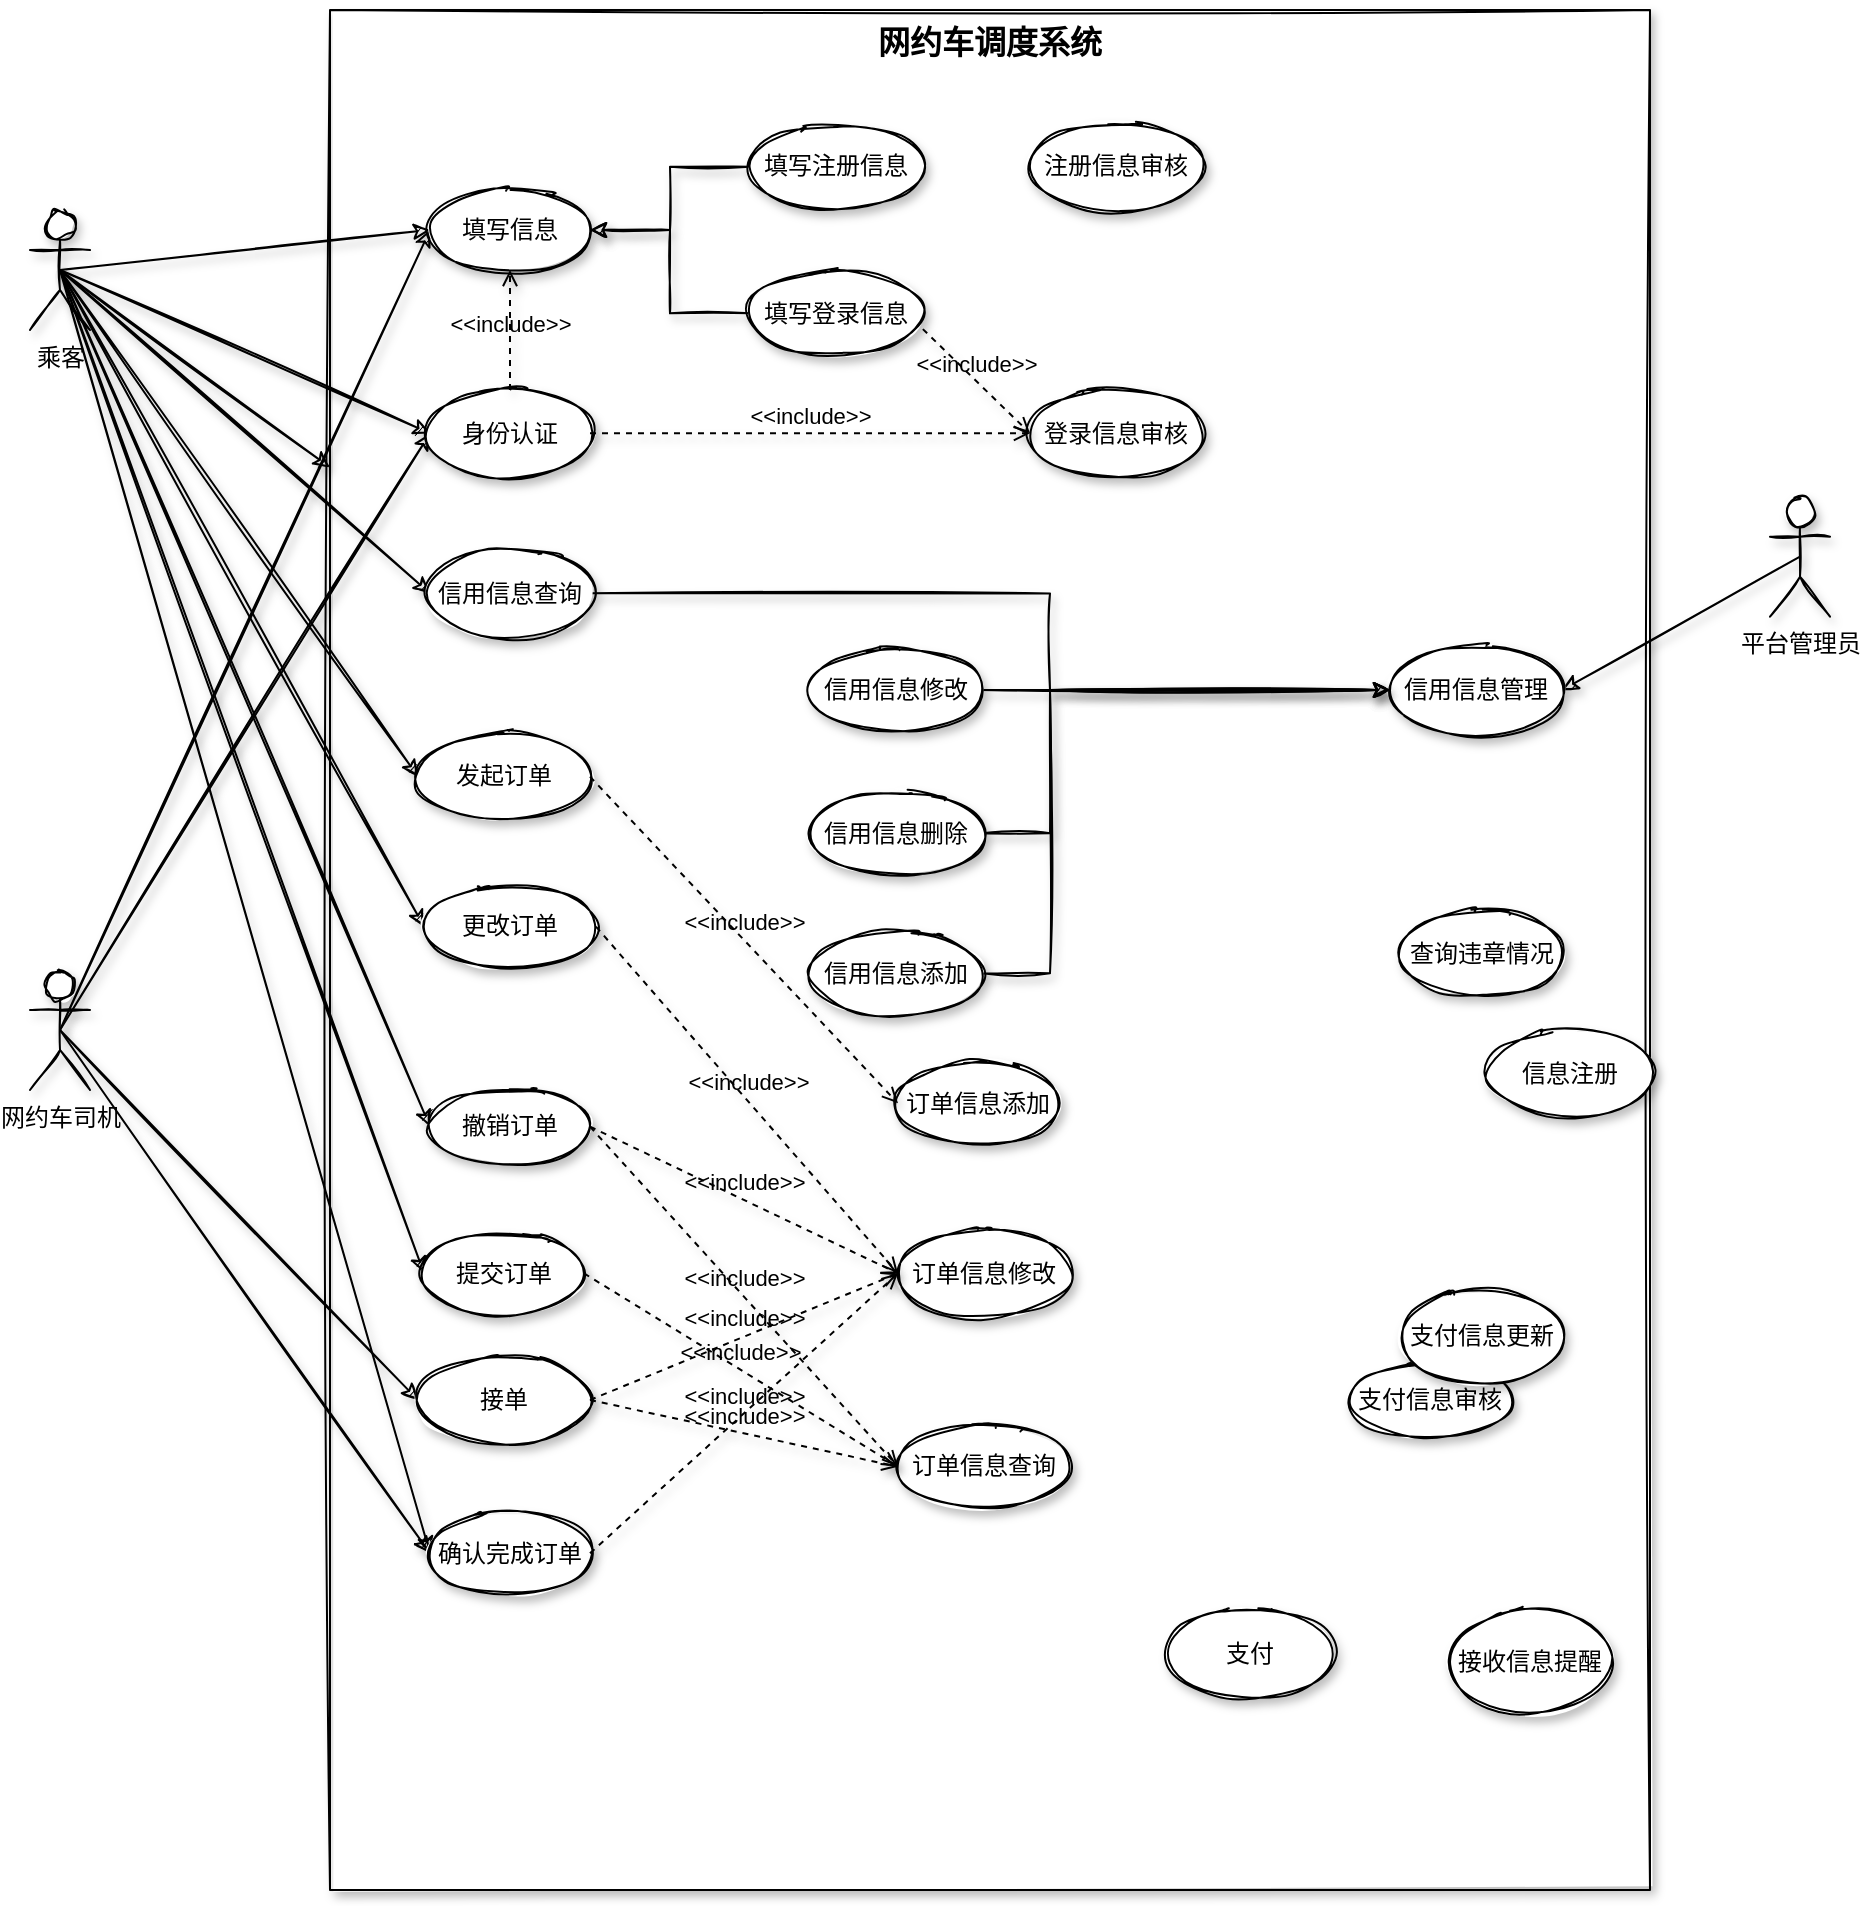 <mxfile version="14.7.7" type="github">
  <diagram id="hailvvMEt1VKKTRzGtRh" name="第 1 页">
    <mxGraphModel dx="825" dy="456" grid="1" gridSize="10" guides="1" tooltips="1" connect="1" arrows="1" fold="1" page="1" pageScale="1" pageWidth="827" pageHeight="1169" math="0" shadow="0">
      <root>
        <mxCell id="0" />
        <mxCell id="1" parent="0" />
        <mxCell id="O3wIRJ_P1ds1mv97xc4H-4" value="&lt;b&gt;&lt;font style=&quot;font-size: 16px&quot;&gt;网约车调度系统&lt;/font&gt;&lt;/b&gt;" style="rounded=0;whiteSpace=wrap;html=1;shadow=1;sketch=1;labelPosition=center;verticalLabelPosition=middle;align=center;verticalAlign=top;" vertex="1" parent="1">
          <mxGeometry x="180" y="60" width="660" height="940" as="geometry" />
        </mxCell>
        <mxCell id="O3wIRJ_P1ds1mv97xc4H-17" style="sketch=1;orthogonalLoop=1;jettySize=auto;html=1;exitX=0.5;exitY=0.5;exitDx=0;exitDy=0;exitPerimeter=0;entryX=0;entryY=0.5;entryDx=0;entryDy=0;shadow=1;rounded=0;" edge="1" parent="1" source="8xGyphlLj49BUks5kIn6-1" target="O3wIRJ_P1ds1mv97xc4H-16">
          <mxGeometry relative="1" as="geometry" />
        </mxCell>
        <mxCell id="O3wIRJ_P1ds1mv97xc4H-24" style="rounded=0;sketch=1;orthogonalLoop=1;jettySize=auto;html=1;exitX=0.5;exitY=0.5;exitDx=0;exitDy=0;exitPerimeter=0;entryX=0;entryY=0.5;entryDx=0;entryDy=0;shadow=1;strokeColor=#000000;" edge="1" parent="1" source="8xGyphlLj49BUks5kIn6-1" target="O3wIRJ_P1ds1mv97xc4H-7">
          <mxGeometry relative="1" as="geometry" />
        </mxCell>
        <mxCell id="O3wIRJ_P1ds1mv97xc4H-31" style="edgeStyle=none;rounded=0;sketch=1;orthogonalLoop=1;jettySize=auto;html=1;exitX=0.5;exitY=0.5;exitDx=0;exitDy=0;exitPerimeter=0;entryX=0;entryY=0.5;entryDx=0;entryDy=0;shadow=1;strokeColor=#000000;" edge="1" parent="1" source="8xGyphlLj49BUks5kIn6-1" target="O3wIRJ_P1ds1mv97xc4H-8">
          <mxGeometry relative="1" as="geometry" />
        </mxCell>
        <mxCell id="O3wIRJ_P1ds1mv97xc4H-46" style="edgeStyle=none;rounded=0;sketch=1;orthogonalLoop=1;jettySize=auto;html=1;exitX=0.5;exitY=0.5;exitDx=0;exitDy=0;exitPerimeter=0;entryX=0;entryY=0.5;entryDx=0;entryDy=0;shadow=1;strokeColor=#000000;" edge="1" parent="1" source="8xGyphlLj49BUks5kIn6-1" target="O3wIRJ_P1ds1mv97xc4H-44">
          <mxGeometry relative="1" as="geometry" />
        </mxCell>
        <mxCell id="O3wIRJ_P1ds1mv97xc4H-52" style="edgeStyle=none;rounded=0;sketch=1;orthogonalLoop=1;jettySize=auto;html=1;exitX=0.5;exitY=0.5;exitDx=0;exitDy=0;exitPerimeter=0;entryX=0;entryY=0.5;entryDx=0;entryDy=0;shadow=1;strokeColor=#000000;" edge="1" parent="1" source="8xGyphlLj49BUks5kIn6-1" target="O3wIRJ_P1ds1mv97xc4H-51">
          <mxGeometry relative="1" as="geometry" />
        </mxCell>
        <mxCell id="O3wIRJ_P1ds1mv97xc4H-53" style="edgeStyle=none;rounded=0;sketch=1;orthogonalLoop=1;jettySize=auto;html=1;exitX=0.5;exitY=0.5;exitDx=0;exitDy=0;exitPerimeter=0;entryX=0;entryY=0.5;entryDx=0;entryDy=0;shadow=1;strokeColor=#000000;" edge="1" parent="1" source="8xGyphlLj49BUks5kIn6-1" target="O3wIRJ_P1ds1mv97xc4H-14">
          <mxGeometry relative="1" as="geometry" />
        </mxCell>
        <mxCell id="O3wIRJ_P1ds1mv97xc4H-55" style="edgeStyle=none;rounded=0;sketch=1;orthogonalLoop=1;jettySize=auto;html=1;exitX=0.5;exitY=0.5;exitDx=0;exitDy=0;exitPerimeter=0;entryX=0;entryY=0.5;entryDx=0;entryDy=0;shadow=1;strokeColor=#000000;" edge="1" parent="1" source="8xGyphlLj49BUks5kIn6-1" target="O3wIRJ_P1ds1mv97xc4H-13">
          <mxGeometry relative="1" as="geometry" />
        </mxCell>
        <mxCell id="O3wIRJ_P1ds1mv97xc4H-66" style="edgeStyle=none;rounded=0;sketch=1;orthogonalLoop=1;jettySize=auto;html=1;exitX=0.5;exitY=0.5;exitDx=0;exitDy=0;exitPerimeter=0;shadow=1;strokeColor=#000000;" edge="1" parent="1" source="8xGyphlLj49BUks5kIn6-1" target="O3wIRJ_P1ds1mv97xc4H-4">
          <mxGeometry relative="1" as="geometry" />
        </mxCell>
        <mxCell id="O3wIRJ_P1ds1mv97xc4H-67" style="edgeStyle=none;rounded=0;sketch=1;orthogonalLoop=1;jettySize=auto;html=1;exitX=0.5;exitY=0.5;exitDx=0;exitDy=0;exitPerimeter=0;entryX=0;entryY=0.5;entryDx=0;entryDy=0;shadow=1;strokeColor=#000000;" edge="1" parent="1" source="8xGyphlLj49BUks5kIn6-1" target="O3wIRJ_P1ds1mv97xc4H-65">
          <mxGeometry relative="1" as="geometry" />
        </mxCell>
        <mxCell id="8xGyphlLj49BUks5kIn6-1" value="乘客" style="shape=umlActor;verticalLabelPosition=bottom;verticalAlign=top;html=1;sketch=1;rounded=1;shadow=1;" parent="1" vertex="1">
          <mxGeometry x="30" y="160" width="30" height="60" as="geometry" />
        </mxCell>
        <mxCell id="O3wIRJ_P1ds1mv97xc4H-25" style="edgeStyle=none;rounded=0;sketch=1;orthogonalLoop=1;jettySize=auto;html=1;exitX=0.5;exitY=0.5;exitDx=0;exitDy=0;exitPerimeter=0;entryX=0;entryY=0.5;entryDx=0;entryDy=0;shadow=1;strokeColor=#000000;" edge="1" parent="1" source="8xGyphlLj49BUks5kIn6-4" target="O3wIRJ_P1ds1mv97xc4H-16">
          <mxGeometry relative="1" as="geometry" />
        </mxCell>
        <mxCell id="O3wIRJ_P1ds1mv97xc4H-26" style="edgeStyle=none;rounded=0;sketch=1;orthogonalLoop=1;jettySize=auto;html=1;exitX=0.5;exitY=0.5;exitDx=0;exitDy=0;exitPerimeter=0;entryX=0;entryY=0.5;entryDx=0;entryDy=0;shadow=1;strokeColor=#000000;" edge="1" parent="1" source="8xGyphlLj49BUks5kIn6-4" target="O3wIRJ_P1ds1mv97xc4H-7">
          <mxGeometry relative="1" as="geometry" />
        </mxCell>
        <mxCell id="O3wIRJ_P1ds1mv97xc4H-47" style="edgeStyle=none;rounded=0;sketch=1;orthogonalLoop=1;jettySize=auto;html=1;exitX=0.5;exitY=0.5;exitDx=0;exitDy=0;exitPerimeter=0;entryX=0;entryY=0.5;entryDx=0;entryDy=0;shadow=1;strokeColor=#000000;" edge="1" parent="1" source="8xGyphlLj49BUks5kIn6-4" target="O3wIRJ_P1ds1mv97xc4H-45">
          <mxGeometry relative="1" as="geometry" />
        </mxCell>
        <mxCell id="O3wIRJ_P1ds1mv97xc4H-68" style="edgeStyle=none;rounded=0;sketch=1;orthogonalLoop=1;jettySize=auto;html=1;exitX=0.5;exitY=0.5;exitDx=0;exitDy=0;exitPerimeter=0;entryX=0;entryY=0.5;entryDx=0;entryDy=0;shadow=1;strokeColor=#000000;" edge="1" parent="1" source="8xGyphlLj49BUks5kIn6-4" target="O3wIRJ_P1ds1mv97xc4H-65">
          <mxGeometry relative="1" as="geometry" />
        </mxCell>
        <mxCell id="8xGyphlLj49BUks5kIn6-4" value="网约车司机" style="shape=umlActor;verticalLabelPosition=bottom;verticalAlign=top;html=1;sketch=1;rounded=1;shadow=1;" parent="1" vertex="1">
          <mxGeometry x="30" y="540" width="30" height="60" as="geometry" />
        </mxCell>
        <mxCell id="O3wIRJ_P1ds1mv97xc4H-43" style="rounded=0;sketch=1;orthogonalLoop=1;jettySize=auto;html=1;exitX=0.5;exitY=0.5;exitDx=0;exitDy=0;exitPerimeter=0;entryX=1;entryY=0.5;entryDx=0;entryDy=0;shadow=1;strokeColor=#000000;" edge="1" parent="1" source="8xGyphlLj49BUks5kIn6-5" target="O3wIRJ_P1ds1mv97xc4H-33">
          <mxGeometry relative="1" as="geometry" />
        </mxCell>
        <mxCell id="8xGyphlLj49BUks5kIn6-5" value="平台管理员" style="shape=umlActor;verticalLabelPosition=bottom;verticalAlign=top;html=1;sketch=1;rounded=1;shadow=1;" parent="1" vertex="1">
          <mxGeometry x="900" y="303.34" width="30" height="60" as="geometry" />
        </mxCell>
        <mxCell id="O3wIRJ_P1ds1mv97xc4H-3" value="信息注册" style="ellipse;whiteSpace=wrap;html=1;rounded=1;shadow=1;sketch=1;" vertex="1" parent="1">
          <mxGeometry x="760" y="570" width="80" height="43.33" as="geometry" />
        </mxCell>
        <mxCell id="O3wIRJ_P1ds1mv97xc4H-7" value="身份认证" style="ellipse;whiteSpace=wrap;html=1;rounded=1;shadow=1;sketch=1;" vertex="1" parent="1">
          <mxGeometry x="230" y="250" width="80" height="43.33" as="geometry" />
        </mxCell>
        <mxCell id="O3wIRJ_P1ds1mv97xc4H-39" style="edgeStyle=orthogonalEdgeStyle;rounded=0;sketch=1;orthogonalLoop=1;jettySize=auto;html=1;exitX=1;exitY=0.5;exitDx=0;exitDy=0;entryX=0;entryY=0.5;entryDx=0;entryDy=0;shadow=1;strokeColor=#000000;" edge="1" parent="1" source="O3wIRJ_P1ds1mv97xc4H-8" target="O3wIRJ_P1ds1mv97xc4H-33">
          <mxGeometry relative="1" as="geometry">
            <Array as="points">
              <mxPoint x="540" y="352" />
              <mxPoint x="540" y="400" />
            </Array>
          </mxGeometry>
        </mxCell>
        <mxCell id="O3wIRJ_P1ds1mv97xc4H-8" value="信用信息查询" style="ellipse;whiteSpace=wrap;html=1;rounded=1;shadow=1;sketch=1;" vertex="1" parent="1">
          <mxGeometry x="230" y="330" width="80" height="43.33" as="geometry" />
        </mxCell>
        <mxCell id="O3wIRJ_P1ds1mv97xc4H-9" value="支付" style="ellipse;whiteSpace=wrap;html=1;rounded=1;shadow=1;sketch=1;" vertex="1" parent="1">
          <mxGeometry x="600" y="860" width="80" height="43.33" as="geometry" />
        </mxCell>
        <mxCell id="O3wIRJ_P1ds1mv97xc4H-10" value="查询违章情况" style="ellipse;whiteSpace=wrap;html=1;rounded=1;shadow=1;sketch=1;" vertex="1" parent="1">
          <mxGeometry x="716" y="510" width="80" height="43.33" as="geometry" />
        </mxCell>
        <mxCell id="O3wIRJ_P1ds1mv97xc4H-11" value="支付信息审核" style="ellipse;whiteSpace=wrap;html=1;rounded=1;shadow=1;sketch=1;" vertex="1" parent="1">
          <mxGeometry x="690" y="736.66" width="80" height="36.66" as="geometry" />
        </mxCell>
        <mxCell id="O3wIRJ_P1ds1mv97xc4H-12" value="支付信息更新" style="ellipse;whiteSpace=wrap;html=1;rounded=1;shadow=1;sketch=1;" vertex="1" parent="1">
          <mxGeometry x="716" y="700" width="80" height="46.66" as="geometry" />
        </mxCell>
        <mxCell id="O3wIRJ_P1ds1mv97xc4H-13" value="提交订单" style="ellipse;whiteSpace=wrap;html=1;rounded=1;shadow=1;sketch=1;" vertex="1" parent="1">
          <mxGeometry x="227" y="671.67" width="80" height="40" as="geometry" />
        </mxCell>
        <mxCell id="O3wIRJ_P1ds1mv97xc4H-14" value="撤销订单" style="ellipse;whiteSpace=wrap;html=1;rounded=1;shadow=1;sketch=1;" vertex="1" parent="1">
          <mxGeometry x="230" y="600" width="80" height="36.66" as="geometry" />
        </mxCell>
        <mxCell id="O3wIRJ_P1ds1mv97xc4H-15" value="接收信息提醒" style="ellipse;whiteSpace=wrap;html=1;rounded=1;shadow=1;sketch=1;" vertex="1" parent="1">
          <mxGeometry x="740" y="860" width="80" height="51.33" as="geometry" />
        </mxCell>
        <mxCell id="O3wIRJ_P1ds1mv97xc4H-16" value="填写信息" style="ellipse;whiteSpace=wrap;html=1;rounded=1;shadow=1;sketch=1;" vertex="1" parent="1">
          <mxGeometry x="230" y="150" width="80" height="40" as="geometry" />
        </mxCell>
        <mxCell id="O3wIRJ_P1ds1mv97xc4H-23" style="edgeStyle=orthogonalEdgeStyle;rounded=0;sketch=1;orthogonalLoop=1;jettySize=auto;elbow=vertical;html=1;entryX=1;entryY=0.5;entryDx=0;entryDy=0;shadow=1;strokeColor=#000000;" edge="1" parent="1" source="O3wIRJ_P1ds1mv97xc4H-18" target="O3wIRJ_P1ds1mv97xc4H-16">
          <mxGeometry relative="1" as="geometry" />
        </mxCell>
        <mxCell id="O3wIRJ_P1ds1mv97xc4H-18" value="填写注册信息" style="ellipse;whiteSpace=wrap;html=1;rounded=1;shadow=1;sketch=1;" vertex="1" parent="1">
          <mxGeometry x="390" y="116.67" width="86" height="43.33" as="geometry" />
        </mxCell>
        <mxCell id="O3wIRJ_P1ds1mv97xc4H-21" style="edgeStyle=elbowEdgeStyle;rounded=0;sketch=1;orthogonalLoop=1;jettySize=auto;html=1;shadow=1;strokeColor=#000000;elbow=vertical;" edge="1" parent="1" source="O3wIRJ_P1ds1mv97xc4H-19" target="O3wIRJ_P1ds1mv97xc4H-16">
          <mxGeometry relative="1" as="geometry" />
        </mxCell>
        <mxCell id="O3wIRJ_P1ds1mv97xc4H-19" value="填写登录信息" style="ellipse;whiteSpace=wrap;html=1;rounded=1;shadow=1;sketch=1;" vertex="1" parent="1">
          <mxGeometry x="390" y="190.0" width="86" height="43.33" as="geometry" />
        </mxCell>
        <mxCell id="O3wIRJ_P1ds1mv97xc4H-27" value="&amp;lt;&amp;lt;include&amp;gt;&amp;gt;" style="html=1;verticalAlign=bottom;labelBackgroundColor=none;endArrow=open;endFill=0;dashed=1;shadow=1;strokeColor=#000000;exitX=0.5;exitY=0;exitDx=0;exitDy=0;entryX=0.5;entryY=1;entryDx=0;entryDy=0;" edge="1" parent="1" source="O3wIRJ_P1ds1mv97xc4H-7" target="O3wIRJ_P1ds1mv97xc4H-16">
          <mxGeometry x="-0.2" width="160" relative="1" as="geometry">
            <mxPoint x="320" y="260.95" as="sourcePoint" />
            <mxPoint x="480" y="260.95" as="targetPoint" />
            <mxPoint as="offset" />
          </mxGeometry>
        </mxCell>
        <mxCell id="O3wIRJ_P1ds1mv97xc4H-28" value="注册信息审核" style="ellipse;whiteSpace=wrap;html=1;rounded=1;shadow=1;sketch=1;" vertex="1" parent="1">
          <mxGeometry x="530" y="116.67" width="86" height="43.33" as="geometry" />
        </mxCell>
        <mxCell id="O3wIRJ_P1ds1mv97xc4H-29" value="登录信息审核" style="ellipse;whiteSpace=wrap;html=1;rounded=1;shadow=1;sketch=1;" vertex="1" parent="1">
          <mxGeometry x="530" y="250" width="86" height="43.33" as="geometry" />
        </mxCell>
        <mxCell id="O3wIRJ_P1ds1mv97xc4H-32" value="&amp;lt;&amp;lt;include&amp;gt;&amp;gt;" style="html=1;verticalAlign=bottom;labelBackgroundColor=none;endArrow=open;endFill=0;dashed=1;shadow=1;strokeColor=#000000;exitX=1;exitY=0.5;exitDx=0;exitDy=0;entryX=0;entryY=0.5;entryDx=0;entryDy=0;" edge="1" parent="1" source="O3wIRJ_P1ds1mv97xc4H-7" target="O3wIRJ_P1ds1mv97xc4H-29">
          <mxGeometry width="160" relative="1" as="geometry">
            <mxPoint x="360" y="350" as="sourcePoint" />
            <mxPoint x="520" y="350" as="targetPoint" />
          </mxGeometry>
        </mxCell>
        <mxCell id="O3wIRJ_P1ds1mv97xc4H-33" value="信用信息管理" style="ellipse;whiteSpace=wrap;html=1;rounded=1;shadow=1;sketch=1;" vertex="1" parent="1">
          <mxGeometry x="710" y="378.33" width="86" height="43.33" as="geometry" />
        </mxCell>
        <mxCell id="O3wIRJ_P1ds1mv97xc4H-40" style="edgeStyle=orthogonalEdgeStyle;rounded=0;sketch=1;orthogonalLoop=1;jettySize=auto;html=1;entryX=0;entryY=0.5;entryDx=0;entryDy=0;shadow=1;strokeColor=#000000;" edge="1" parent="1" source="O3wIRJ_P1ds1mv97xc4H-35" target="O3wIRJ_P1ds1mv97xc4H-33">
          <mxGeometry relative="1" as="geometry" />
        </mxCell>
        <mxCell id="O3wIRJ_P1ds1mv97xc4H-35" value="信用信息修改" style="ellipse;whiteSpace=wrap;html=1;rounded=1;shadow=1;sketch=1;" vertex="1" parent="1">
          <mxGeometry x="420" y="378.33" width="86" height="43.33" as="geometry" />
        </mxCell>
        <mxCell id="O3wIRJ_P1ds1mv97xc4H-41" style="edgeStyle=orthogonalEdgeStyle;rounded=0;sketch=1;orthogonalLoop=1;jettySize=auto;html=1;shadow=1;strokeColor=#000000;" edge="1" parent="1" source="O3wIRJ_P1ds1mv97xc4H-36" target="O3wIRJ_P1ds1mv97xc4H-33">
          <mxGeometry relative="1" as="geometry">
            <Array as="points">
              <mxPoint x="540" y="472" />
              <mxPoint x="540" y="400" />
            </Array>
          </mxGeometry>
        </mxCell>
        <mxCell id="O3wIRJ_P1ds1mv97xc4H-36" value="信用信息删除" style="ellipse;whiteSpace=wrap;html=1;rounded=1;shadow=1;sketch=1;" vertex="1" parent="1">
          <mxGeometry x="420" y="450" width="86" height="43.33" as="geometry" />
        </mxCell>
        <mxCell id="O3wIRJ_P1ds1mv97xc4H-42" style="edgeStyle=orthogonalEdgeStyle;rounded=0;sketch=1;orthogonalLoop=1;jettySize=auto;html=1;shadow=1;strokeColor=#000000;" edge="1" parent="1" source="O3wIRJ_P1ds1mv97xc4H-37" target="O3wIRJ_P1ds1mv97xc4H-33">
          <mxGeometry relative="1" as="geometry">
            <Array as="points">
              <mxPoint x="540" y="542" />
              <mxPoint x="540" y="400" />
            </Array>
          </mxGeometry>
        </mxCell>
        <mxCell id="O3wIRJ_P1ds1mv97xc4H-37" value="信用信息添加" style="ellipse;whiteSpace=wrap;html=1;rounded=1;shadow=1;sketch=1;" vertex="1" parent="1">
          <mxGeometry x="420" y="520" width="86" height="43.33" as="geometry" />
        </mxCell>
        <mxCell id="O3wIRJ_P1ds1mv97xc4H-44" value="发起订单" style="ellipse;whiteSpace=wrap;html=1;rounded=1;shadow=1;sketch=1;" vertex="1" parent="1">
          <mxGeometry x="224" y="421.66" width="86" height="43.33" as="geometry" />
        </mxCell>
        <mxCell id="O3wIRJ_P1ds1mv97xc4H-45" value="接单" style="ellipse;whiteSpace=wrap;html=1;rounded=1;shadow=1;sketch=1;" vertex="1" parent="1">
          <mxGeometry x="224" y="733.33" width="86" height="43.33" as="geometry" />
        </mxCell>
        <mxCell id="O3wIRJ_P1ds1mv97xc4H-48" value="订单信息查询" style="ellipse;whiteSpace=wrap;html=1;rounded=1;shadow=1;sketch=1;" vertex="1" parent="1">
          <mxGeometry x="464" y="766.67" width="86" height="43.33" as="geometry" />
        </mxCell>
        <mxCell id="O3wIRJ_P1ds1mv97xc4H-50" value="&amp;lt;&amp;lt;include&amp;gt;&amp;gt;" style="html=1;verticalAlign=bottom;labelBackgroundColor=none;endArrow=open;endFill=0;dashed=1;shadow=1;strokeColor=#000000;exitX=1.005;exitY=0.682;exitDx=0;exitDy=0;exitPerimeter=0;entryX=0;entryY=0.5;entryDx=0;entryDy=0;" edge="1" parent="1" source="O3wIRJ_P1ds1mv97xc4H-19" target="O3wIRJ_P1ds1mv97xc4H-29">
          <mxGeometry width="160" relative="1" as="geometry">
            <mxPoint x="360" y="350" as="sourcePoint" />
            <mxPoint x="520" y="350" as="targetPoint" />
          </mxGeometry>
        </mxCell>
        <mxCell id="O3wIRJ_P1ds1mv97xc4H-51" value="更改订单" style="ellipse;whiteSpace=wrap;html=1;rounded=1;shadow=1;sketch=1;" vertex="1" parent="1">
          <mxGeometry x="227" y="496.67" width="86" height="43.33" as="geometry" />
        </mxCell>
        <mxCell id="O3wIRJ_P1ds1mv97xc4H-57" value="&amp;lt;&amp;lt;include&amp;gt;&amp;gt;" style="html=1;verticalAlign=bottom;labelBackgroundColor=none;endArrow=open;endFill=0;dashed=1;shadow=1;strokeColor=#000000;exitX=1;exitY=0.5;exitDx=0;exitDy=0;entryX=0;entryY=0.5;entryDx=0;entryDy=0;" edge="1" parent="1" source="O3wIRJ_P1ds1mv97xc4H-13" target="O3wIRJ_P1ds1mv97xc4H-48">
          <mxGeometry width="160" relative="1" as="geometry">
            <mxPoint x="360" y="770" as="sourcePoint" />
            <mxPoint x="520" y="770" as="targetPoint" />
          </mxGeometry>
        </mxCell>
        <mxCell id="O3wIRJ_P1ds1mv97xc4H-58" value="订单信息修改" style="ellipse;whiteSpace=wrap;html=1;rounded=1;shadow=1;sketch=1;" vertex="1" parent="1">
          <mxGeometry x="464" y="670" width="86" height="43.33" as="geometry" />
        </mxCell>
        <mxCell id="O3wIRJ_P1ds1mv97xc4H-59" value="&amp;lt;&amp;lt;include&amp;gt;&amp;gt;" style="html=1;verticalAlign=bottom;labelBackgroundColor=none;endArrow=open;endFill=0;dashed=1;shadow=1;strokeColor=#000000;exitX=1;exitY=0.5;exitDx=0;exitDy=0;entryX=0;entryY=0.5;entryDx=0;entryDy=0;" edge="1" parent="1" source="O3wIRJ_P1ds1mv97xc4H-51" target="O3wIRJ_P1ds1mv97xc4H-58">
          <mxGeometry width="160" relative="1" as="geometry">
            <mxPoint x="320" y="590" as="sourcePoint" />
            <mxPoint x="480" y="590" as="targetPoint" />
          </mxGeometry>
        </mxCell>
        <mxCell id="O3wIRJ_P1ds1mv97xc4H-61" value="&amp;lt;&amp;lt;include&amp;gt;&amp;gt;" style="html=1;verticalAlign=bottom;labelBackgroundColor=none;endArrow=open;endFill=0;dashed=1;shadow=1;strokeColor=#000000;exitX=1;exitY=0.5;exitDx=0;exitDy=0;entryX=0;entryY=0.5;entryDx=0;entryDy=0;" edge="1" parent="1" source="O3wIRJ_P1ds1mv97xc4H-14" target="O3wIRJ_P1ds1mv97xc4H-58">
          <mxGeometry width="160" relative="1" as="geometry">
            <mxPoint x="360" y="570" as="sourcePoint" />
            <mxPoint x="520" y="570" as="targetPoint" />
          </mxGeometry>
        </mxCell>
        <mxCell id="O3wIRJ_P1ds1mv97xc4H-62" value="&amp;lt;&amp;lt;include&amp;gt;&amp;gt;" style="html=1;verticalAlign=bottom;labelBackgroundColor=none;endArrow=open;endFill=0;dashed=1;shadow=1;strokeColor=#000000;entryX=0;entryY=0.5;entryDx=0;entryDy=0;exitX=1;exitY=0.5;exitDx=0;exitDy=0;" edge="1" parent="1" source="O3wIRJ_P1ds1mv97xc4H-14" target="O3wIRJ_P1ds1mv97xc4H-48">
          <mxGeometry width="160" relative="1" as="geometry">
            <mxPoint x="360" y="570" as="sourcePoint" />
            <mxPoint x="520" y="570" as="targetPoint" />
          </mxGeometry>
        </mxCell>
        <mxCell id="O3wIRJ_P1ds1mv97xc4H-63" value="&amp;lt;&amp;lt;include&amp;gt;&amp;gt;" style="html=1;verticalAlign=bottom;labelBackgroundColor=none;endArrow=open;endFill=0;dashed=1;shadow=1;strokeColor=#000000;exitX=1;exitY=0.5;exitDx=0;exitDy=0;entryX=0;entryY=0.5;entryDx=0;entryDy=0;" edge="1" parent="1" source="O3wIRJ_P1ds1mv97xc4H-45" target="O3wIRJ_P1ds1mv97xc4H-58">
          <mxGeometry width="160" relative="1" as="geometry">
            <mxPoint x="360" y="570" as="sourcePoint" />
            <mxPoint x="520" y="570" as="targetPoint" />
          </mxGeometry>
        </mxCell>
        <mxCell id="O3wIRJ_P1ds1mv97xc4H-64" value="&amp;lt;&amp;lt;include&amp;gt;&amp;gt;" style="html=1;verticalAlign=bottom;labelBackgroundColor=none;endArrow=open;endFill=0;dashed=1;shadow=1;strokeColor=#000000;exitX=1;exitY=0.5;exitDx=0;exitDy=0;entryX=0;entryY=0.5;entryDx=0;entryDy=0;" edge="1" parent="1" source="O3wIRJ_P1ds1mv97xc4H-45" target="O3wIRJ_P1ds1mv97xc4H-48">
          <mxGeometry width="160" relative="1" as="geometry">
            <mxPoint x="360" y="570" as="sourcePoint" />
            <mxPoint x="520" y="570" as="targetPoint" />
          </mxGeometry>
        </mxCell>
        <mxCell id="O3wIRJ_P1ds1mv97xc4H-65" value="确认完成订单" style="ellipse;whiteSpace=wrap;html=1;rounded=1;shadow=1;sketch=1;" vertex="1" parent="1">
          <mxGeometry x="230" y="810" width="80" height="43.33" as="geometry" />
        </mxCell>
        <mxCell id="O3wIRJ_P1ds1mv97xc4H-69" value="&amp;lt;&amp;lt;include&amp;gt;&amp;gt;" style="html=1;verticalAlign=bottom;labelBackgroundColor=none;endArrow=open;endFill=0;dashed=1;shadow=1;strokeColor=#000000;exitX=1;exitY=0.5;exitDx=0;exitDy=0;entryX=0;entryY=0.5;entryDx=0;entryDy=0;" edge="1" parent="1" source="O3wIRJ_P1ds1mv97xc4H-65" target="O3wIRJ_P1ds1mv97xc4H-58">
          <mxGeometry width="160" relative="1" as="geometry">
            <mxPoint x="150" y="790" as="sourcePoint" />
            <mxPoint x="310" y="790" as="targetPoint" />
          </mxGeometry>
        </mxCell>
        <mxCell id="O3wIRJ_P1ds1mv97xc4H-70" value="订单信息添加" style="ellipse;whiteSpace=wrap;html=1;rounded=1;shadow=1;sketch=1;" vertex="1" parent="1">
          <mxGeometry x="464" y="585" width="80" height="43.33" as="geometry" />
        </mxCell>
        <mxCell id="O3wIRJ_P1ds1mv97xc4H-71" value="&amp;lt;&amp;lt;include&amp;gt;&amp;gt;" style="html=1;verticalAlign=bottom;labelBackgroundColor=none;endArrow=open;endFill=0;dashed=1;shadow=1;strokeColor=#000000;exitX=1;exitY=0.5;exitDx=0;exitDy=0;entryX=0;entryY=0.5;entryDx=0;entryDy=0;" edge="1" parent="1" source="O3wIRJ_P1ds1mv97xc4H-44" target="O3wIRJ_P1ds1mv97xc4H-70">
          <mxGeometry width="160" relative="1" as="geometry">
            <mxPoint x="200" y="620" as="sourcePoint" />
            <mxPoint x="360" y="620" as="targetPoint" />
          </mxGeometry>
        </mxCell>
      </root>
    </mxGraphModel>
  </diagram>
</mxfile>
